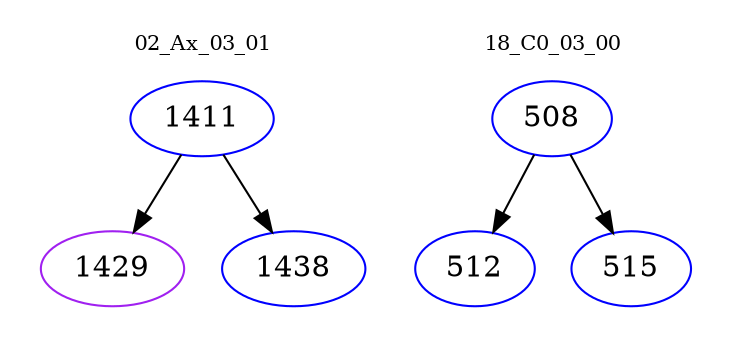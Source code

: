 digraph{
subgraph cluster_0 {
color = white
label = "02_Ax_03_01";
fontsize=10;
T0_1411 [label="1411", color="blue"]
T0_1411 -> T0_1429 [color="black"]
T0_1429 [label="1429", color="purple"]
T0_1411 -> T0_1438 [color="black"]
T0_1438 [label="1438", color="blue"]
}
subgraph cluster_1 {
color = white
label = "18_C0_03_00";
fontsize=10;
T1_508 [label="508", color="blue"]
T1_508 -> T1_512 [color="black"]
T1_512 [label="512", color="blue"]
T1_508 -> T1_515 [color="black"]
T1_515 [label="515", color="blue"]
}
}
